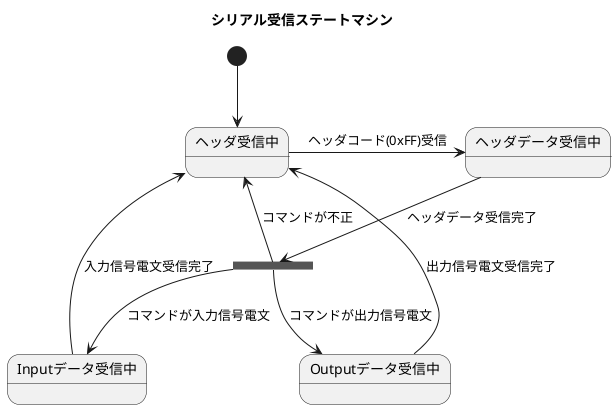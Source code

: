 @startuml

title シリアル受信ステートマシン

[*] --> ヘッダ受信中
ヘッダ受信中 -> ヘッダデータ受信中 : ヘッダコード(0xFF)受信

ヘッダデータ受信中 --> ==FORK== : ヘッダデータ受信完了

==FORK== --> Inputデータ受信中 : コマンドが入力信号電文
==FORK== --> Outputデータ受信中 : コマンドが出力信号電文
==FORK== --> ヘッダ受信中 : コマンドが不正

Inputデータ受信中 --> ヘッダ受信中 : 入力信号電文受信完了
Outputデータ受信中 --> ヘッダ受信中 : 出力信号電文受信完了


@enduml